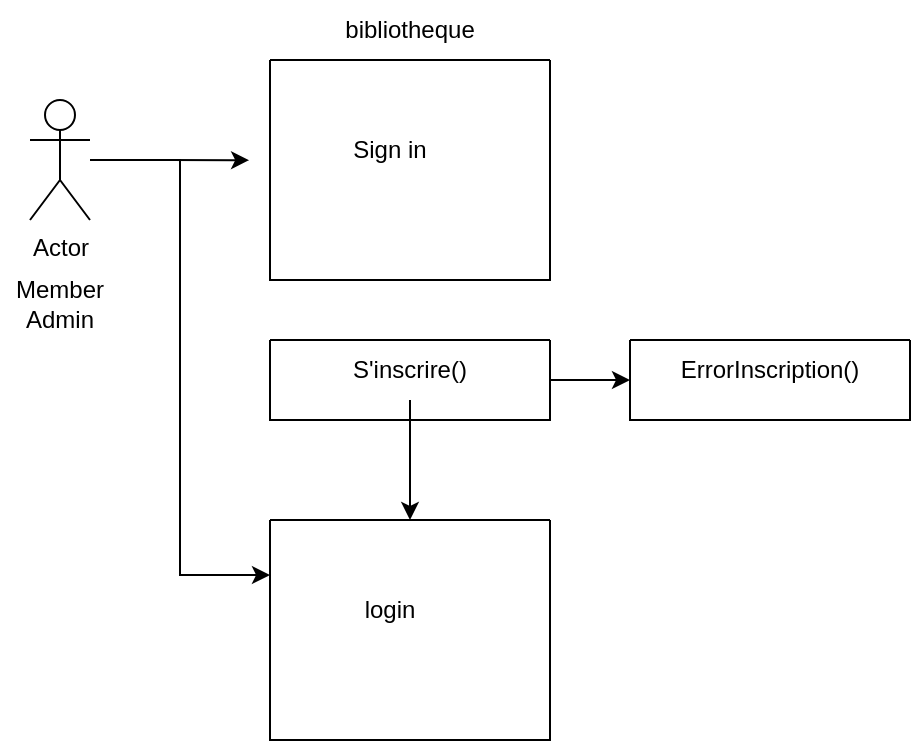 <mxfile version="24.2.8" type="device">
  <diagram name="Page-1" id="AjnpEqRxrLUr4mqEcZTN">
    <mxGraphModel dx="1546" dy="736" grid="1" gridSize="10" guides="1" tooltips="1" connect="1" arrows="1" fold="1" page="1" pageScale="1" pageWidth="827" pageHeight="1169" math="0" shadow="0">
      <root>
        <mxCell id="0" />
        <mxCell id="1" parent="0" />
        <mxCell id="_MbX8PwrJttw71OFIucJ-2" value="bibliotheque" style="text;html=1;align=center;verticalAlign=middle;whiteSpace=wrap;rounded=0;" vertex="1" parent="1">
          <mxGeometry x="410" y="110" width="60" height="30" as="geometry" />
        </mxCell>
        <mxCell id="_MbX8PwrJttw71OFIucJ-3" value="Actor" style="shape=umlActor;verticalLabelPosition=bottom;verticalAlign=top;html=1;outlineConnect=0;" vertex="1" parent="1">
          <mxGeometry x="250" y="160" width="30" height="60" as="geometry" />
        </mxCell>
        <mxCell id="_MbX8PwrJttw71OFIucJ-4" style="edgeStyle=orthogonalEdgeStyle;rounded=0;orthogonalLoop=1;jettySize=auto;html=1;entryX=-0.003;entryY=0.534;entryDx=0;entryDy=0;entryPerimeter=0;" edge="1" parent="1" source="_MbX8PwrJttw71OFIucJ-3">
          <mxGeometry relative="1" as="geometry">
            <mxPoint x="359.55" y="190.1" as="targetPoint" />
          </mxGeometry>
        </mxCell>
        <mxCell id="_MbX8PwrJttw71OFIucJ-13" value="&lt;br&gt;Member&lt;br&gt;Admin" style="text;html=1;align=center;verticalAlign=middle;whiteSpace=wrap;rounded=0;" vertex="1" parent="1">
          <mxGeometry x="235" y="240" width="60" height="30" as="geometry" />
        </mxCell>
        <mxCell id="_MbX8PwrJttw71OFIucJ-18" value="" style="swimlane;startSize=0;" vertex="1" parent="1">
          <mxGeometry x="370" y="140" width="140" height="110" as="geometry" />
        </mxCell>
        <mxCell id="_MbX8PwrJttw71OFIucJ-15" value="Sign in" style="text;html=1;align=center;verticalAlign=middle;whiteSpace=wrap;rounded=0;" vertex="1" parent="_MbX8PwrJttw71OFIucJ-18">
          <mxGeometry x="30" y="30" width="60" height="30" as="geometry" />
        </mxCell>
        <mxCell id="_MbX8PwrJttw71OFIucJ-20" value="" style="swimlane;startSize=0;" vertex="1" parent="1">
          <mxGeometry x="370" y="370" width="140" height="110" as="geometry" />
        </mxCell>
        <mxCell id="_MbX8PwrJttw71OFIucJ-21" value="login" style="text;html=1;align=center;verticalAlign=middle;whiteSpace=wrap;rounded=0;" vertex="1" parent="_MbX8PwrJttw71OFIucJ-20">
          <mxGeometry x="30" y="30" width="60" height="30" as="geometry" />
        </mxCell>
        <mxCell id="_MbX8PwrJttw71OFIucJ-24" style="edgeStyle=orthogonalEdgeStyle;rounded=0;orthogonalLoop=1;jettySize=auto;html=1;entryX=0;entryY=0.25;entryDx=0;entryDy=0;" edge="1" parent="1" source="_MbX8PwrJttw71OFIucJ-3" target="_MbX8PwrJttw71OFIucJ-20">
          <mxGeometry relative="1" as="geometry">
            <mxPoint x="120" y="201" as="sourcePoint" />
            <mxPoint x="230" y="400" as="targetPoint" />
          </mxGeometry>
        </mxCell>
        <mxCell id="_MbX8PwrJttw71OFIucJ-36" style="edgeStyle=orthogonalEdgeStyle;rounded=0;orthogonalLoop=1;jettySize=auto;html=1;exitX=1;exitY=0.5;exitDx=0;exitDy=0;entryX=0;entryY=0.5;entryDx=0;entryDy=0;" edge="1" parent="1" source="_MbX8PwrJttw71OFIucJ-26" target="_MbX8PwrJttw71OFIucJ-34">
          <mxGeometry relative="1" as="geometry" />
        </mxCell>
        <mxCell id="_MbX8PwrJttw71OFIucJ-26" value="" style="swimlane;startSize=0;" vertex="1" parent="1">
          <mxGeometry x="370" y="280" width="140" height="40" as="geometry" />
        </mxCell>
        <mxCell id="_MbX8PwrJttw71OFIucJ-28" value="S&#39;inscrire()" style="text;html=1;align=center;verticalAlign=middle;whiteSpace=wrap;rounded=0;" vertex="1" parent="_MbX8PwrJttw71OFIucJ-26">
          <mxGeometry x="40" width="60" height="30" as="geometry" />
        </mxCell>
        <mxCell id="_MbX8PwrJttw71OFIucJ-33" style="edgeStyle=orthogonalEdgeStyle;rounded=0;orthogonalLoop=1;jettySize=auto;html=1;entryX=0.5;entryY=0;entryDx=0;entryDy=0;" edge="1" parent="1" source="_MbX8PwrJttw71OFIucJ-28" target="_MbX8PwrJttw71OFIucJ-20">
          <mxGeometry relative="1" as="geometry">
            <mxPoint x="340" y="680" as="targetPoint" />
          </mxGeometry>
        </mxCell>
        <mxCell id="_MbX8PwrJttw71OFIucJ-34" value="" style="swimlane;startSize=0;" vertex="1" parent="1">
          <mxGeometry x="550" y="280" width="140" height="40" as="geometry" />
        </mxCell>
        <mxCell id="_MbX8PwrJttw71OFIucJ-35" value="ErrorInscription()" style="text;html=1;align=center;verticalAlign=middle;whiteSpace=wrap;rounded=0;" vertex="1" parent="_MbX8PwrJttw71OFIucJ-34">
          <mxGeometry x="40" width="60" height="30" as="geometry" />
        </mxCell>
      </root>
    </mxGraphModel>
  </diagram>
</mxfile>
